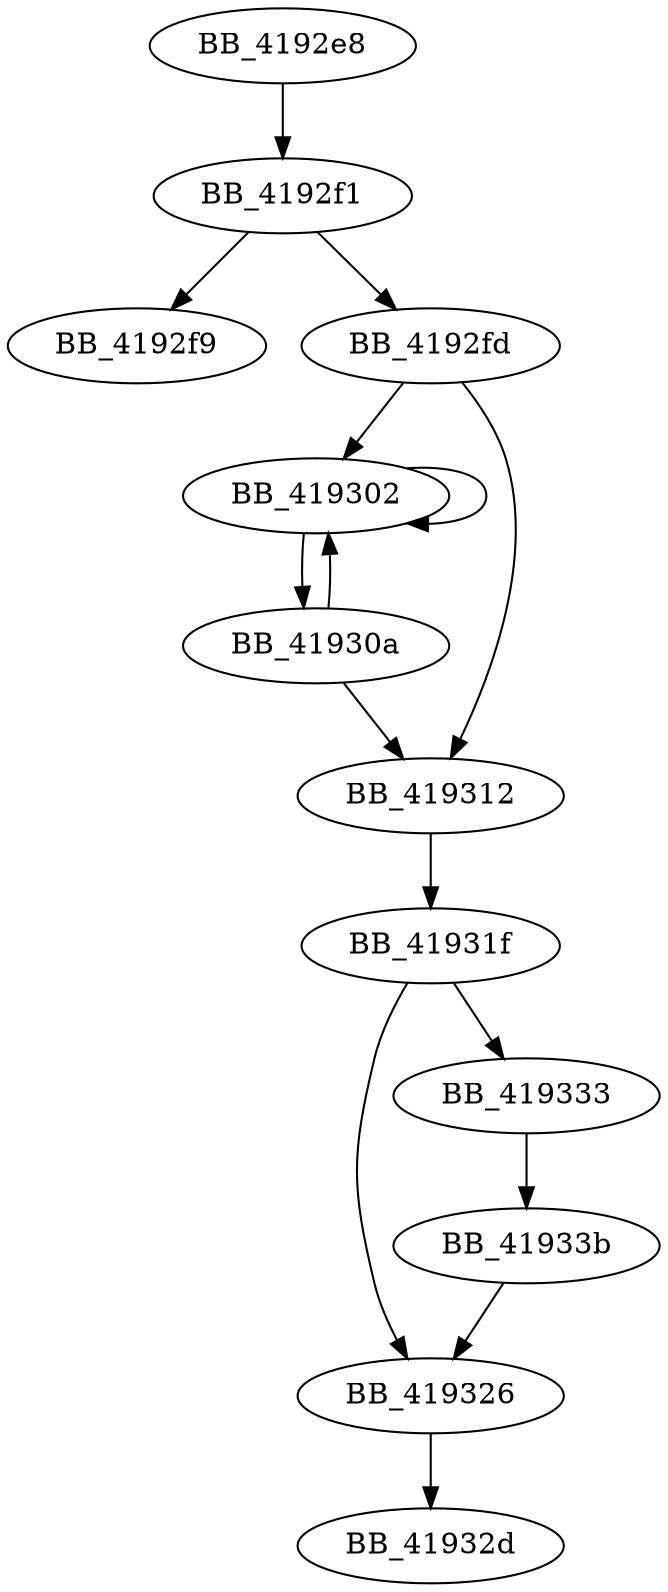 DiGraph ___crtGetEnvironmentStringsW{
BB_4192e8->BB_4192f1
BB_4192f1->BB_4192f9
BB_4192f1->BB_4192fd
BB_4192fd->BB_419302
BB_4192fd->BB_419312
BB_419302->BB_419302
BB_419302->BB_41930a
BB_41930a->BB_419302
BB_41930a->BB_419312
BB_419312->BB_41931f
BB_41931f->BB_419326
BB_41931f->BB_419333
BB_419326->BB_41932d
BB_419333->BB_41933b
BB_41933b->BB_419326
}
